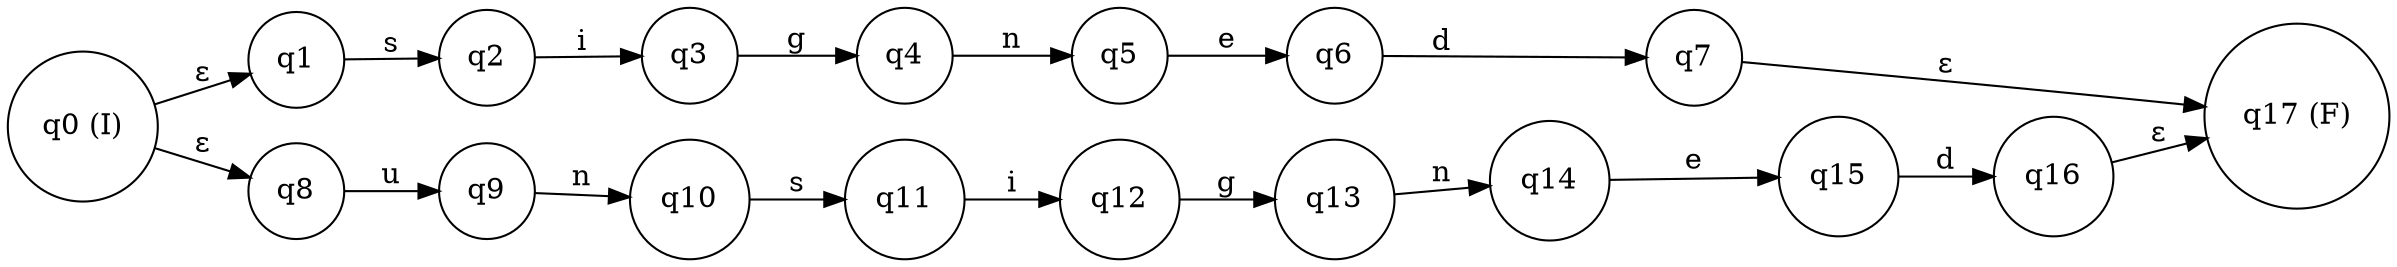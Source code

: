 digraph finite_state_machine {
rankdir=LR;
node [shape = circle];
q0 [label="q0 (I)"];
q1 [label="q1"];
q2 [label="q2"];
q3 [label="q3"];
q4 [label="q4"];
q5 [label="q5"];
q6 [label="q6"];
q7 [label="q7"];
q8 [label="q8"];
q9 [label="q9"];
q10 [label="q10"];
q11 [label="q11"];
q12 [label="q12"];
q13 [label="q13"];
q14 [label="q14"];
q15 [label="q15"];
q16 [label="q16"];
q17 [label="q17 (F)"];
q0 -> q1 [label="ε"];
q1 -> q2 [label="s"];
q2 -> q3 [label="i"];
q3 -> q4 [label="g"];
q4 -> q5 [label="n"];
q5 -> q6 [label="e"];
q6 -> q7 [label="d"];
q0 -> q8 [label="ε"];
q8 -> q9 [label="u"];
q9 -> q10 [label="n"];
q10 -> q11 [label="s"];
q11 -> q12 [label="i"];
q12 -> q13 [label="g"];
q13 -> q14 [label="n"];
q14 -> q15 [label="e"];
q15 -> q16 [label="d"];
q7 -> q17 [label="ε"];
q16 -> q17 [label="ε"];
}